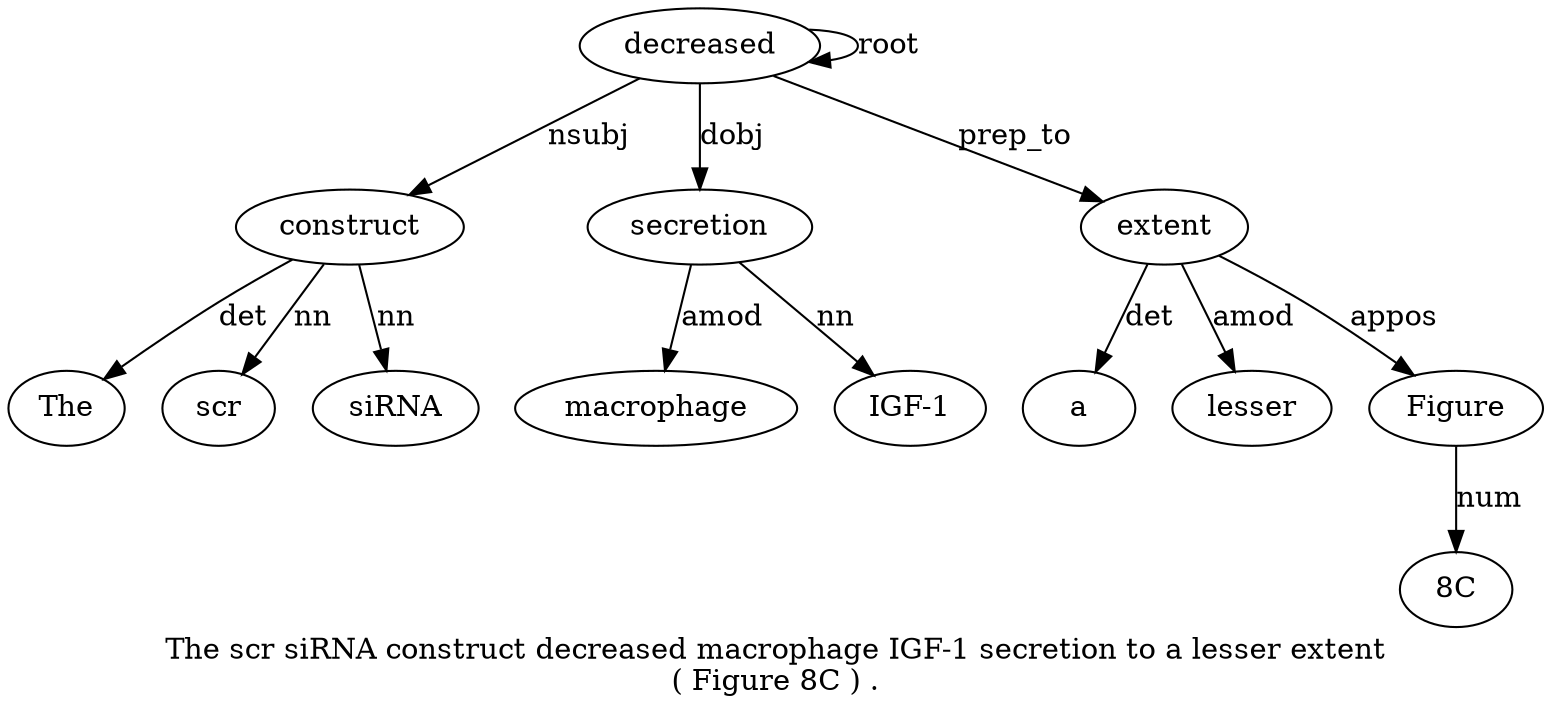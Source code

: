 digraph "The scr siRNA construct decreased macrophage IGF-1 secretion to a lesser extent ( Figure 8C ) ." {
label="The scr siRNA construct decreased macrophage IGF-1 secretion to a lesser extent
( Figure 8C ) .";
construct4 [style=filled, fillcolor=white, label=construct];
The1 [style=filled, fillcolor=white, label=The];
construct4 -> The1  [label=det];
scr2 [style=filled, fillcolor=white, label=scr];
construct4 -> scr2  [label=nn];
siRNA3 [style=filled, fillcolor=white, label=siRNA];
construct4 -> siRNA3  [label=nn];
decreased5 [style=filled, fillcolor=white, label=decreased];
decreased5 -> construct4  [label=nsubj];
decreased5 -> decreased5  [label=root];
secretion8 [style=filled, fillcolor=white, label=secretion];
macrophage6 [style=filled, fillcolor=white, label=macrophage];
secretion8 -> macrophage6  [label=amod];
"IGF-17" [style=filled, fillcolor=white, label="IGF-1"];
secretion8 -> "IGF-17"  [label=nn];
decreased5 -> secretion8  [label=dobj];
extent12 [style=filled, fillcolor=white, label=extent];
a10 [style=filled, fillcolor=white, label=a];
extent12 -> a10  [label=det];
lesser11 [style=filled, fillcolor=white, label=lesser];
extent12 -> lesser11  [label=amod];
decreased5 -> extent12  [label=prep_to];
Figure14 [style=filled, fillcolor=white, label=Figure];
extent12 -> Figure14  [label=appos];
"8C15" [style=filled, fillcolor=white, label="8C"];
Figure14 -> "8C15"  [label=num];
}
